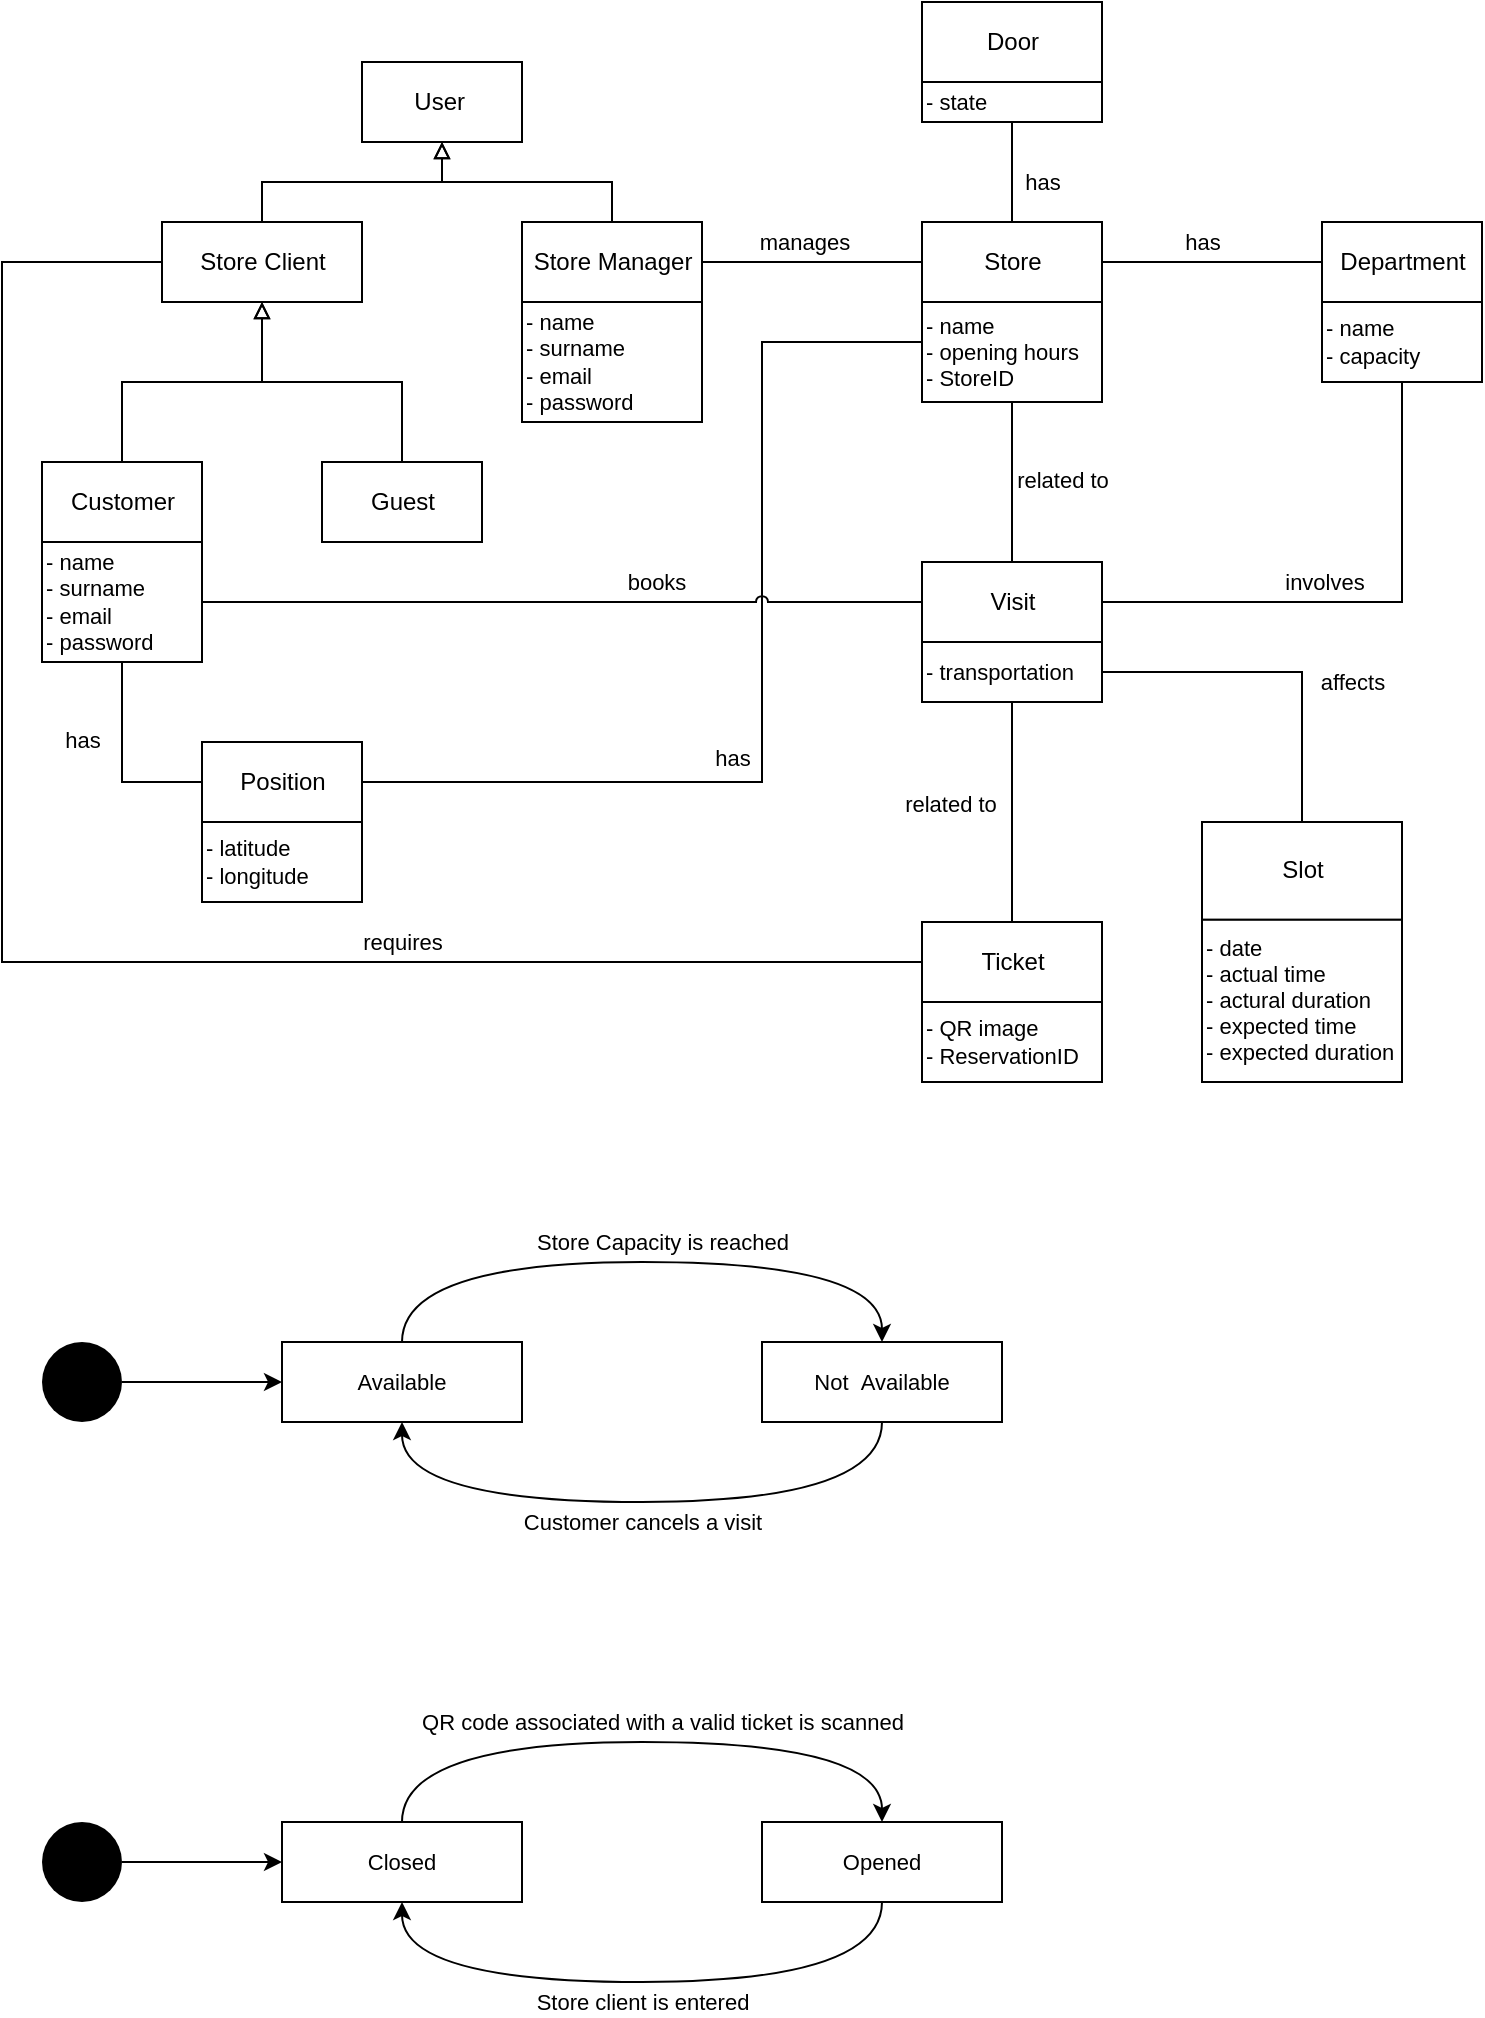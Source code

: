 <mxfile version="14.0.1" type="device"><diagram id="BURQYGLIBzxMKZZyDn4h" name="Page-1"><mxGraphModel dx="925" dy="641" grid="1" gridSize="10" guides="1" tooltips="1" connect="1" arrows="1" fold="1" page="1" pageScale="1" pageWidth="827" pageHeight="1169" math="0" shadow="0"><root><mxCell id="0"/><mxCell id="1" parent="0"/><mxCell id="pJHKmDg8HCE7OPipSJzu-66" style="edgeStyle=orthogonalEdgeStyle;rounded=0;orthogonalLoop=1;jettySize=auto;html=1;entryX=0.5;entryY=1;entryDx=0;entryDy=0;endArrow=block;endFill=0;" parent="1" source="pJHKmDg8HCE7OPipSJzu-46" target="pJHKmDg8HCE7OPipSJzu-47" edge="1"><mxGeometry relative="1" as="geometry"/></mxCell><mxCell id="pJHKmDg8HCE7OPipSJzu-46" value="Guest" style="html=1;" parent="1" vertex="1"><mxGeometry x="180" y="240" width="80" height="40" as="geometry"/></mxCell><mxCell id="pJHKmDg8HCE7OPipSJzu-63" style="edgeStyle=orthogonalEdgeStyle;rounded=0;orthogonalLoop=1;jettySize=auto;html=1;entryX=0.5;entryY=1;entryDx=0;entryDy=0;endArrow=block;endFill=0;" parent="1" source="pJHKmDg8HCE7OPipSJzu-47" target="pJHKmDg8HCE7OPipSJzu-49" edge="1"><mxGeometry relative="1" as="geometry"/></mxCell><mxCell id="pJHKmDg8HCE7OPipSJzu-106" style="edgeStyle=orthogonalEdgeStyle;rounded=0;orthogonalLoop=1;jettySize=auto;html=1;entryX=0;entryY=0.5;entryDx=0;entryDy=0;endArrow=none;endFill=0;fontSize=11;" parent="1" source="pJHKmDg8HCE7OPipSJzu-47" target="pJHKmDg8HCE7OPipSJzu-57" edge="1"><mxGeometry relative="1" as="geometry"><Array as="points"><mxPoint x="20" y="140"/><mxPoint x="20" y="490"/></Array></mxGeometry></mxCell><mxCell id="pJHKmDg8HCE7OPipSJzu-107" value="requires" style="edgeLabel;html=1;align=center;verticalAlign=middle;resizable=0;points=[];fontSize=11;" parent="pJHKmDg8HCE7OPipSJzu-106" vertex="1" connectable="0"><mxGeometry x="0.412" y="-1" relative="1" as="geometry"><mxPoint x="1.65" y="-11" as="offset"/></mxGeometry></mxCell><mxCell id="pJHKmDg8HCE7OPipSJzu-47" value="Store Client" style="html=1;" parent="1" vertex="1"><mxGeometry x="100" y="120" width="100" height="40" as="geometry"/></mxCell><mxCell id="pJHKmDg8HCE7OPipSJzu-64" style="edgeStyle=orthogonalEdgeStyle;rounded=0;orthogonalLoop=1;jettySize=auto;html=1;entryX=0.5;entryY=1;entryDx=0;entryDy=0;endArrow=block;endFill=0;" parent="1" source="pJHKmDg8HCE7OPipSJzu-48" target="pJHKmDg8HCE7OPipSJzu-49" edge="1"><mxGeometry relative="1" as="geometry"/></mxCell><mxCell id="pJHKmDg8HCE7OPipSJzu-49" value="User&amp;nbsp;" style="html=1;" parent="1" vertex="1"><mxGeometry x="200" y="40" width="80" height="40" as="geometry"/></mxCell><mxCell id="pJHKmDg8HCE7OPipSJzu-67" style="edgeStyle=orthogonalEdgeStyle;rounded=0;orthogonalLoop=1;jettySize=auto;html=1;entryX=0.5;entryY=1;entryDx=0;entryDy=0;endArrow=block;endFill=0;" parent="1" source="pJHKmDg8HCE7OPipSJzu-50" target="pJHKmDg8HCE7OPipSJzu-47" edge="1"><mxGeometry relative="1" as="geometry"/></mxCell><mxCell id="pJHKmDg8HCE7OPipSJzu-71" value="" style="group" parent="1" vertex="1" connectable="0"><mxGeometry x="120" y="380" width="80" height="80" as="geometry"/></mxCell><mxCell id="pJHKmDg8HCE7OPipSJzu-55" value="Position" style="html=1;" parent="pJHKmDg8HCE7OPipSJzu-71" vertex="1"><mxGeometry width="80" height="40" as="geometry"/></mxCell><mxCell id="pJHKmDg8HCE7OPipSJzu-70" value="- latitude&lt;br&gt;- longitude" style="rounded=0;whiteSpace=wrap;html=1;align=left;fontSize=11;" parent="pJHKmDg8HCE7OPipSJzu-71" vertex="1"><mxGeometry y="40" width="80" height="40" as="geometry"/></mxCell><mxCell id="pJHKmDg8HCE7OPipSJzu-72" value="" style="group" parent="1" vertex="1" connectable="0"><mxGeometry x="40" y="240" width="80" height="100" as="geometry"/></mxCell><mxCell id="pJHKmDg8HCE7OPipSJzu-50" value="Customer" style="html=1;" parent="pJHKmDg8HCE7OPipSJzu-72" vertex="1"><mxGeometry width="80" height="40" as="geometry"/></mxCell><mxCell id="pJHKmDg8HCE7OPipSJzu-68" value="- name&lt;br style=&quot;font-size: 11px;&quot;&gt;- surname&lt;br style=&quot;font-size: 11px;&quot;&gt;- email&lt;br style=&quot;font-size: 11px;&quot;&gt;&lt;div style=&quot;font-size: 11px;&quot;&gt;- password&lt;/div&gt;" style="rounded=0;whiteSpace=wrap;html=1;align=left;fontSize=11;" parent="pJHKmDg8HCE7OPipSJzu-72" vertex="1"><mxGeometry y="40" width="80" height="60" as="geometry"/></mxCell><mxCell id="pJHKmDg8HCE7OPipSJzu-73" value="" style="group" parent="1" vertex="1" connectable="0"><mxGeometry x="280" y="120" width="90" height="100" as="geometry"/></mxCell><mxCell id="pJHKmDg8HCE7OPipSJzu-48" value="Store Manager" style="html=1;" parent="pJHKmDg8HCE7OPipSJzu-73" vertex="1"><mxGeometry width="90" height="40" as="geometry"/></mxCell><mxCell id="pJHKmDg8HCE7OPipSJzu-69" value="- name&lt;br style=&quot;font-size: 11px;&quot;&gt;- surname&lt;br style=&quot;font-size: 11px;&quot;&gt;- email&lt;br style=&quot;font-size: 11px;&quot;&gt;&lt;div style=&quot;font-size: 11px;&quot;&gt;- password&lt;/div&gt;" style="rounded=0;whiteSpace=wrap;html=1;align=left;fontSize=11;" parent="pJHKmDg8HCE7OPipSJzu-73" vertex="1"><mxGeometry y="40" width="90" height="60" as="geometry"/></mxCell><mxCell id="pJHKmDg8HCE7OPipSJzu-75" value="" style="group" parent="1" vertex="1" connectable="0"><mxGeometry x="480" y="290" width="90" height="100" as="geometry"/></mxCell><mxCell id="pJHKmDg8HCE7OPipSJzu-56" value="Visit" style="html=1;" parent="pJHKmDg8HCE7OPipSJzu-75" vertex="1"><mxGeometry width="90" height="40" as="geometry"/></mxCell><mxCell id="pJHKmDg8HCE7OPipSJzu-74" value="- transportation" style="rounded=0;whiteSpace=wrap;html=1;align=left;fontSize=11;" parent="pJHKmDg8HCE7OPipSJzu-75" vertex="1"><mxGeometry y="40" width="90" height="30" as="geometry"/></mxCell><mxCell id="pJHKmDg8HCE7OPipSJzu-77" value="" style="group" parent="1" vertex="1" connectable="0"><mxGeometry x="480" y="470" width="90" height="80" as="geometry"/></mxCell><mxCell id="pJHKmDg8HCE7OPipSJzu-57" value="Ticket" style="html=1;" parent="pJHKmDg8HCE7OPipSJzu-77" vertex="1"><mxGeometry width="90" height="40" as="geometry"/></mxCell><mxCell id="pJHKmDg8HCE7OPipSJzu-76" value="- QR image&lt;br&gt;- ReservationID" style="rounded=0;whiteSpace=wrap;html=1;align=left;fontSize=11;" parent="pJHKmDg8HCE7OPipSJzu-77" vertex="1"><mxGeometry y="40" width="90" height="40" as="geometry"/></mxCell><mxCell id="pJHKmDg8HCE7OPipSJzu-79" value="" style="group" parent="1" vertex="1" connectable="0"><mxGeometry x="620" y="420" width="100" height="130" as="geometry"/></mxCell><mxCell id="pJHKmDg8HCE7OPipSJzu-61" value="Slot" style="html=1;" parent="pJHKmDg8HCE7OPipSJzu-79" vertex="1"><mxGeometry width="100" height="48.889" as="geometry"/></mxCell><mxCell id="pJHKmDg8HCE7OPipSJzu-78" value="- date&lt;br&gt;- actual time&lt;br&gt;- actural duration&lt;br&gt;- expected time&lt;br&gt;- expected duration" style="rounded=0;whiteSpace=wrap;html=1;align=left;fontSize=11;" parent="pJHKmDg8HCE7OPipSJzu-79" vertex="1"><mxGeometry y="48.89" width="100" height="81.11" as="geometry"/></mxCell><mxCell id="pJHKmDg8HCE7OPipSJzu-81" value="" style="group" parent="1" vertex="1" connectable="0"><mxGeometry x="480" y="120" width="90" height="90" as="geometry"/></mxCell><mxCell id="pJHKmDg8HCE7OPipSJzu-58" value="Store" style="html=1;" parent="pJHKmDg8HCE7OPipSJzu-81" vertex="1"><mxGeometry width="90" height="40" as="geometry"/></mxCell><mxCell id="pJHKmDg8HCE7OPipSJzu-80" value="- name&lt;br&gt;- opening hours&lt;br&gt;- StoreID" style="rounded=0;whiteSpace=wrap;html=1;align=left;fontSize=11;" parent="pJHKmDg8HCE7OPipSJzu-81" vertex="1"><mxGeometry y="40" width="90" height="50" as="geometry"/></mxCell><mxCell id="pJHKmDg8HCE7OPipSJzu-83" value="" style="group" parent="1" vertex="1" connectable="0"><mxGeometry x="480" y="10" width="90" height="60" as="geometry"/></mxCell><mxCell id="pJHKmDg8HCE7OPipSJzu-60" value="Door" style="html=1;" parent="pJHKmDg8HCE7OPipSJzu-83" vertex="1"><mxGeometry width="90" height="40" as="geometry"/></mxCell><mxCell id="pJHKmDg8HCE7OPipSJzu-82" value="- state" style="rounded=0;whiteSpace=wrap;html=1;align=left;fontSize=11;" parent="pJHKmDg8HCE7OPipSJzu-83" vertex="1"><mxGeometry y="40" width="90" height="20" as="geometry"/></mxCell><mxCell id="pJHKmDg8HCE7OPipSJzu-85" value="" style="group" parent="1" vertex="1" connectable="0"><mxGeometry x="680" y="120" width="80" height="80" as="geometry"/></mxCell><mxCell id="pJHKmDg8HCE7OPipSJzu-59" value="Department" style="html=1;" parent="pJHKmDg8HCE7OPipSJzu-85" vertex="1"><mxGeometry width="80" height="40" as="geometry"/></mxCell><mxCell id="pJHKmDg8HCE7OPipSJzu-84" value="- name&lt;br&gt;- capacity" style="rounded=0;whiteSpace=wrap;html=1;align=left;fontSize=11;" parent="pJHKmDg8HCE7OPipSJzu-85" vertex="1"><mxGeometry y="40" width="80" height="40" as="geometry"/></mxCell><mxCell id="pJHKmDg8HCE7OPipSJzu-88" style="edgeStyle=orthogonalEdgeStyle;rounded=0;orthogonalLoop=1;jettySize=auto;html=1;entryX=0;entryY=0.5;entryDx=0;entryDy=0;endArrow=none;endFill=0;fontSize=11;" parent="1" source="pJHKmDg8HCE7OPipSJzu-48" target="pJHKmDg8HCE7OPipSJzu-58" edge="1"><mxGeometry relative="1" as="geometry"/></mxCell><mxCell id="pJHKmDg8HCE7OPipSJzu-89" value="manages" style="edgeLabel;html=1;align=center;verticalAlign=middle;resizable=0;points=[];fontSize=11;" parent="pJHKmDg8HCE7OPipSJzu-88" vertex="1" connectable="0"><mxGeometry x="-0.086" relative="1" as="geometry"><mxPoint y="-10" as="offset"/></mxGeometry></mxCell><mxCell id="pJHKmDg8HCE7OPipSJzu-90" style="edgeStyle=orthogonalEdgeStyle;rounded=0;orthogonalLoop=1;jettySize=auto;html=1;entryX=0.5;entryY=1;entryDx=0;entryDy=0;endArrow=none;endFill=0;fontSize=11;" parent="1" source="pJHKmDg8HCE7OPipSJzu-58" target="pJHKmDg8HCE7OPipSJzu-82" edge="1"><mxGeometry relative="1" as="geometry"/></mxCell><mxCell id="pJHKmDg8HCE7OPipSJzu-91" value="has" style="edgeLabel;html=1;align=center;verticalAlign=middle;resizable=0;points=[];fontSize=11;" parent="pJHKmDg8HCE7OPipSJzu-90" vertex="1" connectable="0"><mxGeometry x="0.672" relative="1" as="geometry"><mxPoint x="15" y="21.9" as="offset"/></mxGeometry></mxCell><mxCell id="pJHKmDg8HCE7OPipSJzu-92" style="edgeStyle=orthogonalEdgeStyle;rounded=0;orthogonalLoop=1;jettySize=auto;html=1;entryX=0;entryY=0.5;entryDx=0;entryDy=0;endArrow=none;endFill=0;fontSize=11;" parent="1" source="pJHKmDg8HCE7OPipSJzu-58" target="pJHKmDg8HCE7OPipSJzu-59" edge="1"><mxGeometry relative="1" as="geometry"/></mxCell><mxCell id="pJHKmDg8HCE7OPipSJzu-93" value="has" style="edgeLabel;html=1;align=center;verticalAlign=middle;resizable=0;points=[];fontSize=11;" parent="pJHKmDg8HCE7OPipSJzu-92" vertex="1" connectable="0"><mxGeometry x="-0.224" relative="1" as="geometry"><mxPoint x="7.14" y="-10" as="offset"/></mxGeometry></mxCell><mxCell id="pJHKmDg8HCE7OPipSJzu-94" style="edgeStyle=orthogonalEdgeStyle;rounded=0;orthogonalLoop=1;jettySize=auto;html=1;entryX=0.5;entryY=1;entryDx=0;entryDy=0;endArrow=none;endFill=0;fontSize=11;" parent="1" source="pJHKmDg8HCE7OPipSJzu-56" target="pJHKmDg8HCE7OPipSJzu-80" edge="1"><mxGeometry relative="1" as="geometry"/></mxCell><mxCell id="pJHKmDg8HCE7OPipSJzu-95" value="related to" style="edgeLabel;html=1;align=center;verticalAlign=middle;resizable=0;points=[];fontSize=11;" parent="pJHKmDg8HCE7OPipSJzu-94" vertex="1" connectable="0"><mxGeometry x="-0.469" y="-1" relative="1" as="geometry"><mxPoint x="24" y="-20.59" as="offset"/></mxGeometry></mxCell><mxCell id="pJHKmDg8HCE7OPipSJzu-96" style="edgeStyle=orthogonalEdgeStyle;rounded=0;orthogonalLoop=1;jettySize=auto;html=1;entryX=0.5;entryY=1;entryDx=0;entryDy=0;endArrow=none;endFill=0;fontSize=11;" parent="1" source="pJHKmDg8HCE7OPipSJzu-56" target="pJHKmDg8HCE7OPipSJzu-84" edge="1"><mxGeometry relative="1" as="geometry"/></mxCell><mxCell id="pJHKmDg8HCE7OPipSJzu-97" value="involves" style="edgeLabel;html=1;align=center;verticalAlign=middle;resizable=0;points=[];fontSize=11;" parent="pJHKmDg8HCE7OPipSJzu-96" vertex="1" connectable="0"><mxGeometry x="-0.07" relative="1" as="geometry"><mxPoint x="-10.59" y="-10" as="offset"/></mxGeometry></mxCell><mxCell id="pJHKmDg8HCE7OPipSJzu-98" style="edgeStyle=orthogonalEdgeStyle;rounded=0;orthogonalLoop=1;jettySize=auto;html=1;entryX=0.5;entryY=0;entryDx=0;entryDy=0;endArrow=none;endFill=0;fontSize=11;" parent="1" source="pJHKmDg8HCE7OPipSJzu-74" target="pJHKmDg8HCE7OPipSJzu-61" edge="1"><mxGeometry relative="1" as="geometry"/></mxCell><mxCell id="pJHKmDg8HCE7OPipSJzu-99" value="affects" style="edgeLabel;html=1;align=center;verticalAlign=middle;resizable=0;points=[];fontSize=11;" parent="pJHKmDg8HCE7OPipSJzu-98" vertex="1" connectable="0"><mxGeometry x="-0.078" relative="1" as="geometry"><mxPoint x="44" y="5.06" as="offset"/></mxGeometry></mxCell><mxCell id="pJHKmDg8HCE7OPipSJzu-100" style="edgeStyle=orthogonalEdgeStyle;rounded=0;orthogonalLoop=1;jettySize=auto;html=1;entryX=0.5;entryY=1;entryDx=0;entryDy=0;endArrow=none;endFill=0;fontSize=11;" parent="1" source="pJHKmDg8HCE7OPipSJzu-57" target="pJHKmDg8HCE7OPipSJzu-74" edge="1"><mxGeometry relative="1" as="geometry"/></mxCell><mxCell id="pJHKmDg8HCE7OPipSJzu-101" value="related to" style="edgeLabel;html=1;align=center;verticalAlign=middle;resizable=0;points=[];fontSize=11;" parent="pJHKmDg8HCE7OPipSJzu-100" vertex="1" connectable="0"><mxGeometry x="0.31" y="-1" relative="1" as="geometry"><mxPoint x="-32" y="12.86" as="offset"/></mxGeometry></mxCell><mxCell id="pJHKmDg8HCE7OPipSJzu-102" style="edgeStyle=orthogonalEdgeStyle;rounded=0;orthogonalLoop=1;jettySize=auto;html=1;entryX=0;entryY=0.5;entryDx=0;entryDy=0;endArrow=none;endFill=0;fontSize=11;" parent="1" source="pJHKmDg8HCE7OPipSJzu-68" target="pJHKmDg8HCE7OPipSJzu-55" edge="1"><mxGeometry relative="1" as="geometry"/></mxCell><mxCell id="pJHKmDg8HCE7OPipSJzu-103" value="has" style="edgeLabel;html=1;align=center;verticalAlign=middle;resizable=0;points=[];fontSize=11;" parent="pJHKmDg8HCE7OPipSJzu-102" vertex="1" connectable="0"><mxGeometry x="-0.224" y="1" relative="1" as="geometry"><mxPoint x="-21" as="offset"/></mxGeometry></mxCell><mxCell id="pJHKmDg8HCE7OPipSJzu-104" style="edgeStyle=orthogonalEdgeStyle;rounded=0;orthogonalLoop=1;jettySize=auto;html=1;entryX=0;entryY=0.5;entryDx=0;entryDy=0;endArrow=none;endFill=0;fontSize=11;jumpStyle=arc;" parent="1" source="pJHKmDg8HCE7OPipSJzu-55" target="pJHKmDg8HCE7OPipSJzu-80" edge="1"><mxGeometry relative="1" as="geometry"><Array as="points"><mxPoint x="400" y="400"/><mxPoint x="400" y="180"/></Array></mxGeometry></mxCell><mxCell id="pJHKmDg8HCE7OPipSJzu-105" value="has" style="edgeLabel;html=1;align=center;verticalAlign=middle;resizable=0;points=[];fontSize=11;" parent="pJHKmDg8HCE7OPipSJzu-104" vertex="1" connectable="0"><mxGeometry x="-0.162" relative="1" as="geometry"><mxPoint x="-15" y="-0.65" as="offset"/></mxGeometry></mxCell><mxCell id="pJHKmDg8HCE7OPipSJzu-108" style="edgeStyle=orthogonalEdgeStyle;rounded=0;orthogonalLoop=1;jettySize=auto;html=1;entryX=0;entryY=0.5;entryDx=0;entryDy=0;endArrow=none;endFill=0;fontSize=11;jumpStyle=arc;" parent="1" source="pJHKmDg8HCE7OPipSJzu-68" target="pJHKmDg8HCE7OPipSJzu-56" edge="1"><mxGeometry relative="1" as="geometry"/></mxCell><mxCell id="pJHKmDg8HCE7OPipSJzu-109" value="books" style="edgeLabel;html=1;align=center;verticalAlign=middle;resizable=0;points=[];fontSize=11;" parent="pJHKmDg8HCE7OPipSJzu-108" vertex="1" connectable="0"><mxGeometry x="0.26" y="3" relative="1" as="geometry"><mxPoint y="-7" as="offset"/></mxGeometry></mxCell><mxCell id="pJHKmDg8HCE7OPipSJzu-114" style="edgeStyle=orthogonalEdgeStyle;jumpStyle=arc;orthogonalLoop=1;jettySize=auto;html=1;entryX=0.5;entryY=0;entryDx=0;entryDy=0;endArrow=classic;endFill=1;fontSize=11;curved=1;" parent="1" source="pJHKmDg8HCE7OPipSJzu-110" target="pJHKmDg8HCE7OPipSJzu-111" edge="1"><mxGeometry relative="1" as="geometry"><Array as="points"><mxPoint x="220" y="640"/><mxPoint x="460" y="640"/></Array></mxGeometry></mxCell><mxCell id="pJHKmDg8HCE7OPipSJzu-116" value="Store Capacity is reached" style="edgeLabel;html=1;align=center;verticalAlign=middle;resizable=0;points=[];fontSize=11;" parent="pJHKmDg8HCE7OPipSJzu-114" vertex="1" connectable="0"><mxGeometry x="-0.171" y="5" relative="1" as="geometry"><mxPoint x="37" y="-5" as="offset"/></mxGeometry></mxCell><mxCell id="pJHKmDg8HCE7OPipSJzu-110" value="Available" style="rounded=0;whiteSpace=wrap;html=1;fontSize=11;align=center;" parent="1" vertex="1"><mxGeometry x="160" y="680" width="120" height="40" as="geometry"/></mxCell><mxCell id="pJHKmDg8HCE7OPipSJzu-115" style="edgeStyle=orthogonalEdgeStyle;jumpStyle=arc;orthogonalLoop=1;jettySize=auto;html=1;entryX=0.5;entryY=1;entryDx=0;entryDy=0;endArrow=classic;endFill=1;fontSize=11;curved=1;" parent="1" source="pJHKmDg8HCE7OPipSJzu-111" target="pJHKmDg8HCE7OPipSJzu-110" edge="1"><mxGeometry relative="1" as="geometry"><Array as="points"><mxPoint x="460" y="760"/><mxPoint x="220" y="760"/></Array></mxGeometry></mxCell><mxCell id="pJHKmDg8HCE7OPipSJzu-117" value="Customer cancels a visit" style="edgeLabel;html=1;align=center;verticalAlign=middle;resizable=0;points=[];fontSize=11;" parent="pJHKmDg8HCE7OPipSJzu-115" vertex="1" connectable="0"><mxGeometry x="-0.013" relative="1" as="geometry"><mxPoint x="-2.41" y="10" as="offset"/></mxGeometry></mxCell><mxCell id="pJHKmDg8HCE7OPipSJzu-111" value="Not &amp;nbsp;Available" style="rounded=0;whiteSpace=wrap;html=1;fontSize=11;align=center;" parent="1" vertex="1"><mxGeometry x="400" y="680" width="120" height="40" as="geometry"/></mxCell><mxCell id="pJHKmDg8HCE7OPipSJzu-113" style="edgeStyle=orthogonalEdgeStyle;rounded=0;jumpStyle=arc;orthogonalLoop=1;jettySize=auto;html=1;entryX=0;entryY=0.5;entryDx=0;entryDy=0;endArrow=classic;endFill=1;fontSize=11;" parent="1" source="pJHKmDg8HCE7OPipSJzu-112" target="pJHKmDg8HCE7OPipSJzu-110" edge="1"><mxGeometry relative="1" as="geometry"/></mxCell><mxCell id="pJHKmDg8HCE7OPipSJzu-112" value="" style="ellipse;fillColor=#000000;strokeColor=none;fontSize=11;align=left;" parent="1" vertex="1"><mxGeometry x="40" y="680" width="40" height="40" as="geometry"/></mxCell><mxCell id="pJHKmDg8HCE7OPipSJzu-118" style="edgeStyle=orthogonalEdgeStyle;jumpStyle=arc;orthogonalLoop=1;jettySize=auto;html=1;entryX=0.5;entryY=0;entryDx=0;entryDy=0;endArrow=classic;endFill=1;fontSize=11;curved=1;" parent="1" source="pJHKmDg8HCE7OPipSJzu-120" target="pJHKmDg8HCE7OPipSJzu-123" edge="1"><mxGeometry relative="1" as="geometry"><Array as="points"><mxPoint x="220" y="880"/><mxPoint x="460" y="880"/></Array></mxGeometry></mxCell><mxCell id="pJHKmDg8HCE7OPipSJzu-119" value="QR code associated with a valid ticket is scanned" style="edgeLabel;html=1;align=center;verticalAlign=middle;resizable=0;points=[];fontSize=11;" parent="pJHKmDg8HCE7OPipSJzu-118" vertex="1" connectable="0"><mxGeometry x="-0.171" y="5" relative="1" as="geometry"><mxPoint x="37" y="-5" as="offset"/></mxGeometry></mxCell><mxCell id="pJHKmDg8HCE7OPipSJzu-120" value="Closed" style="rounded=0;whiteSpace=wrap;html=1;fontSize=11;align=center;" parent="1" vertex="1"><mxGeometry x="160" y="920" width="120" height="40" as="geometry"/></mxCell><mxCell id="pJHKmDg8HCE7OPipSJzu-121" style="edgeStyle=orthogonalEdgeStyle;jumpStyle=arc;orthogonalLoop=1;jettySize=auto;html=1;entryX=0.5;entryY=1;entryDx=0;entryDy=0;endArrow=classic;endFill=1;fontSize=11;curved=1;" parent="1" source="pJHKmDg8HCE7OPipSJzu-123" target="pJHKmDg8HCE7OPipSJzu-120" edge="1"><mxGeometry relative="1" as="geometry"><Array as="points"><mxPoint x="460" y="1000"/><mxPoint x="220" y="1000"/></Array></mxGeometry></mxCell><mxCell id="pJHKmDg8HCE7OPipSJzu-122" value="Store client is entered" style="edgeLabel;html=1;align=center;verticalAlign=middle;resizable=0;points=[];fontSize=11;" parent="pJHKmDg8HCE7OPipSJzu-121" vertex="1" connectable="0"><mxGeometry x="-0.013" relative="1" as="geometry"><mxPoint x="-2.41" y="10" as="offset"/></mxGeometry></mxCell><mxCell id="pJHKmDg8HCE7OPipSJzu-123" value="Opened" style="rounded=0;whiteSpace=wrap;html=1;fontSize=11;align=center;" parent="1" vertex="1"><mxGeometry x="400" y="920" width="120" height="40" as="geometry"/></mxCell><mxCell id="pJHKmDg8HCE7OPipSJzu-124" style="edgeStyle=orthogonalEdgeStyle;rounded=0;jumpStyle=arc;orthogonalLoop=1;jettySize=auto;html=1;entryX=0;entryY=0.5;entryDx=0;entryDy=0;endArrow=classic;endFill=1;fontSize=11;" parent="1" source="pJHKmDg8HCE7OPipSJzu-125" target="pJHKmDg8HCE7OPipSJzu-120" edge="1"><mxGeometry relative="1" as="geometry"/></mxCell><mxCell id="pJHKmDg8HCE7OPipSJzu-125" value="" style="ellipse;fillColor=#000000;strokeColor=none;fontSize=11;align=left;" parent="1" vertex="1"><mxGeometry x="40" y="920" width="40" height="40" as="geometry"/></mxCell></root></mxGraphModel></diagram></mxfile>